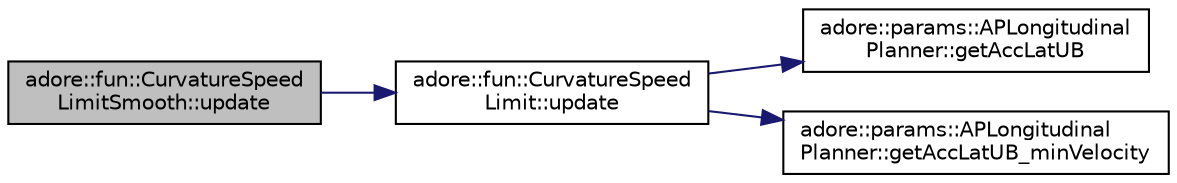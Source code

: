 digraph "adore::fun::CurvatureSpeedLimitSmooth::update"
{
 // LATEX_PDF_SIZE
  edge [fontname="Helvetica",fontsize="10",labelfontname="Helvetica",labelfontsize="10"];
  node [fontname="Helvetica",fontsize="10",shape=record];
  rankdir="LR";
  Node1 [label="adore::fun::CurvatureSpeed\lLimitSmooth::update",height=0.2,width=0.4,color="black", fillcolor="grey75", style="filled", fontcolor="black",tooltip=" "];
  Node1 -> Node2 [color="midnightblue",fontsize="10",style="solid",fontname="Helvetica"];
  Node2 [label="adore::fun::CurvatureSpeed\lLimit::update",height=0.2,width=0.4,color="black", fillcolor="white", style="filled",URL="$classadore_1_1fun_1_1CurvatureSpeedLimit.html#a8c20f0b183aa9fea46c54637350ae706",tooltip=" "];
  Node2 -> Node3 [color="midnightblue",fontsize="10",style="solid",fontname="Helvetica"];
  Node3 [label="adore::params::APLongitudinal\lPlanner::getAccLatUB",height=0.2,width=0.4,color="black", fillcolor="white", style="filled",URL="$classadore_1_1params_1_1APLongitudinalPlanner.html#a107c8d434c01a9944d8434b289781776",tooltip="getAccLatUB returns the absolute lateral acceleration bound which has to be maintained by reducing sp..."];
  Node2 -> Node4 [color="midnightblue",fontsize="10",style="solid",fontname="Helvetica"];
  Node4 [label="adore::params::APLongitudinal\lPlanner::getAccLatUB_minVelocity",height=0.2,width=0.4,color="black", fillcolor="white", style="filled",URL="$classadore_1_1params_1_1APLongitudinalPlanner.html#a436db3b2faf5aa2826d8ea0213c0ef6e",tooltip="getAccLatUB_minVelocity returns the minimum velocity, which is always feasible despite getAccLatUB"];
}
